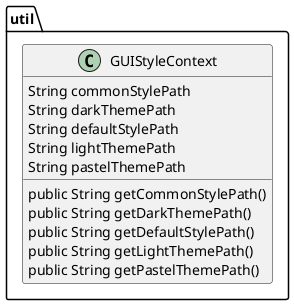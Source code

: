 @startuml
skinparam linetype Ortho
package util {
class GUIStyleContext {
    String commonStylePath
    String darkThemePath
    String defaultStylePath
    String lightThemePath
    String pastelThemePath
    public String getCommonStylePath()
    public String getDarkThemePath()
    public String getDefaultStylePath()
    public String getLightThemePath()
    public String getPastelThemePath()
}
}
@enduml
